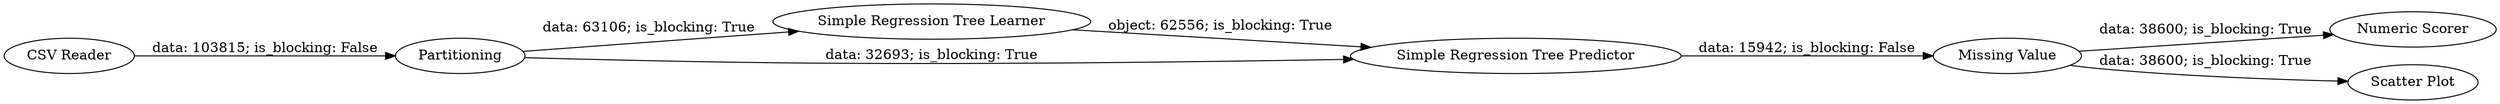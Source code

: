 digraph {
	"-4275384672980080480_48" [label=Partitioning]
	"-4275384672980080480_49" [label="Simple Regression Tree Learner"]
	"-4275384672980080480_47" [label="CSV Reader"]
	"-4275384672980080480_50" [label="Simple Regression Tree Predictor"]
	"-4275384672980080480_52" [label="Numeric Scorer"]
	"-4275384672980080480_53" [label="Scatter Plot"]
	"-4275384672980080480_51" [label="Missing Value"]
	"-4275384672980080480_47" -> "-4275384672980080480_48" [label="data: 103815; is_blocking: False"]
	"-4275384672980080480_51" -> "-4275384672980080480_52" [label="data: 38600; is_blocking: True"]
	"-4275384672980080480_49" -> "-4275384672980080480_50" [label="object: 62556; is_blocking: True"]
	"-4275384672980080480_50" -> "-4275384672980080480_51" [label="data: 15942; is_blocking: False"]
	"-4275384672980080480_51" -> "-4275384672980080480_53" [label="data: 38600; is_blocking: True"]
	"-4275384672980080480_48" -> "-4275384672980080480_49" [label="data: 63106; is_blocking: True"]
	"-4275384672980080480_48" -> "-4275384672980080480_50" [label="data: 32693; is_blocking: True"]
	rankdir=LR
}
